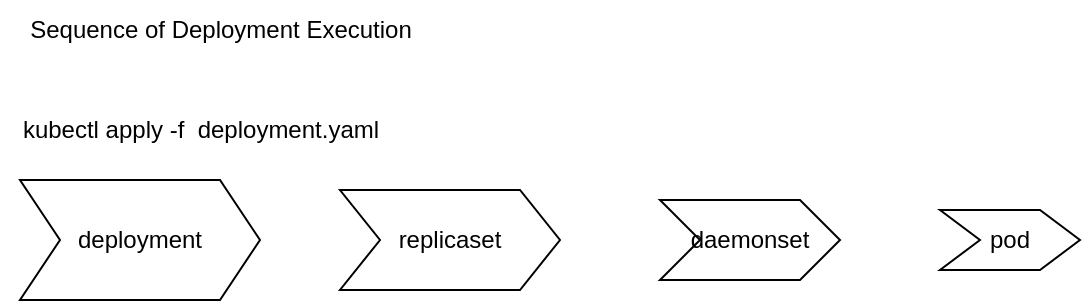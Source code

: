 <mxfile>
    <diagram id="Cpmv3JnCcUvDgbhFxZe9" name="Page-1">
        <mxGraphModel dx="1626" dy="375" grid="1" gridSize="10" guides="1" tooltips="1" connect="1" arrows="1" fold="1" page="1" pageScale="1" pageWidth="850" pageHeight="1100" math="0" shadow="0">
            <root>
                <mxCell id="0"/>
                <mxCell id="1" parent="0"/>
                <mxCell id="2" value="deployment" style="shape=step;perimeter=stepPerimeter;whiteSpace=wrap;html=1;fixedSize=1;" parent="1" vertex="1">
                    <mxGeometry x="30" y="130" width="120" height="60" as="geometry"/>
                </mxCell>
                <mxCell id="4" value="replicaset" style="shape=step;perimeter=stepPerimeter;whiteSpace=wrap;html=1;fixedSize=1;" parent="1" vertex="1">
                    <mxGeometry x="190" y="135" width="110" height="50" as="geometry"/>
                </mxCell>
                <mxCell id="6" value="daemonset" style="shape=step;perimeter=stepPerimeter;whiteSpace=wrap;html=1;fixedSize=1;" parent="1" vertex="1">
                    <mxGeometry x="350" y="140" width="90" height="40" as="geometry"/>
                </mxCell>
                <mxCell id="11" value="Sequence of Deployment Execution" style="text;html=1;align=center;verticalAlign=middle;resizable=0;points=[];autosize=1;strokeColor=none;fillColor=none;" parent="1" vertex="1">
                    <mxGeometry x="20" y="40" width="220" height="30" as="geometry"/>
                </mxCell>
                <mxCell id="9" value="pod" style="shape=step;perimeter=stepPerimeter;whiteSpace=wrap;html=1;fixedSize=1;" parent="1" vertex="1">
                    <mxGeometry x="490" y="145" width="70" height="30" as="geometry"/>
                </mxCell>
                <mxCell id="16" value="kubectl apply -f&amp;nbsp; deployment.yaml" style="text;html=1;align=center;verticalAlign=middle;resizable=0;points=[];autosize=1;strokeColor=none;fillColor=none;" parent="1" vertex="1">
                    <mxGeometry x="20" y="90" width="200" height="30" as="geometry"/>
                </mxCell>
            </root>
        </mxGraphModel>
    </diagram>
</mxfile>